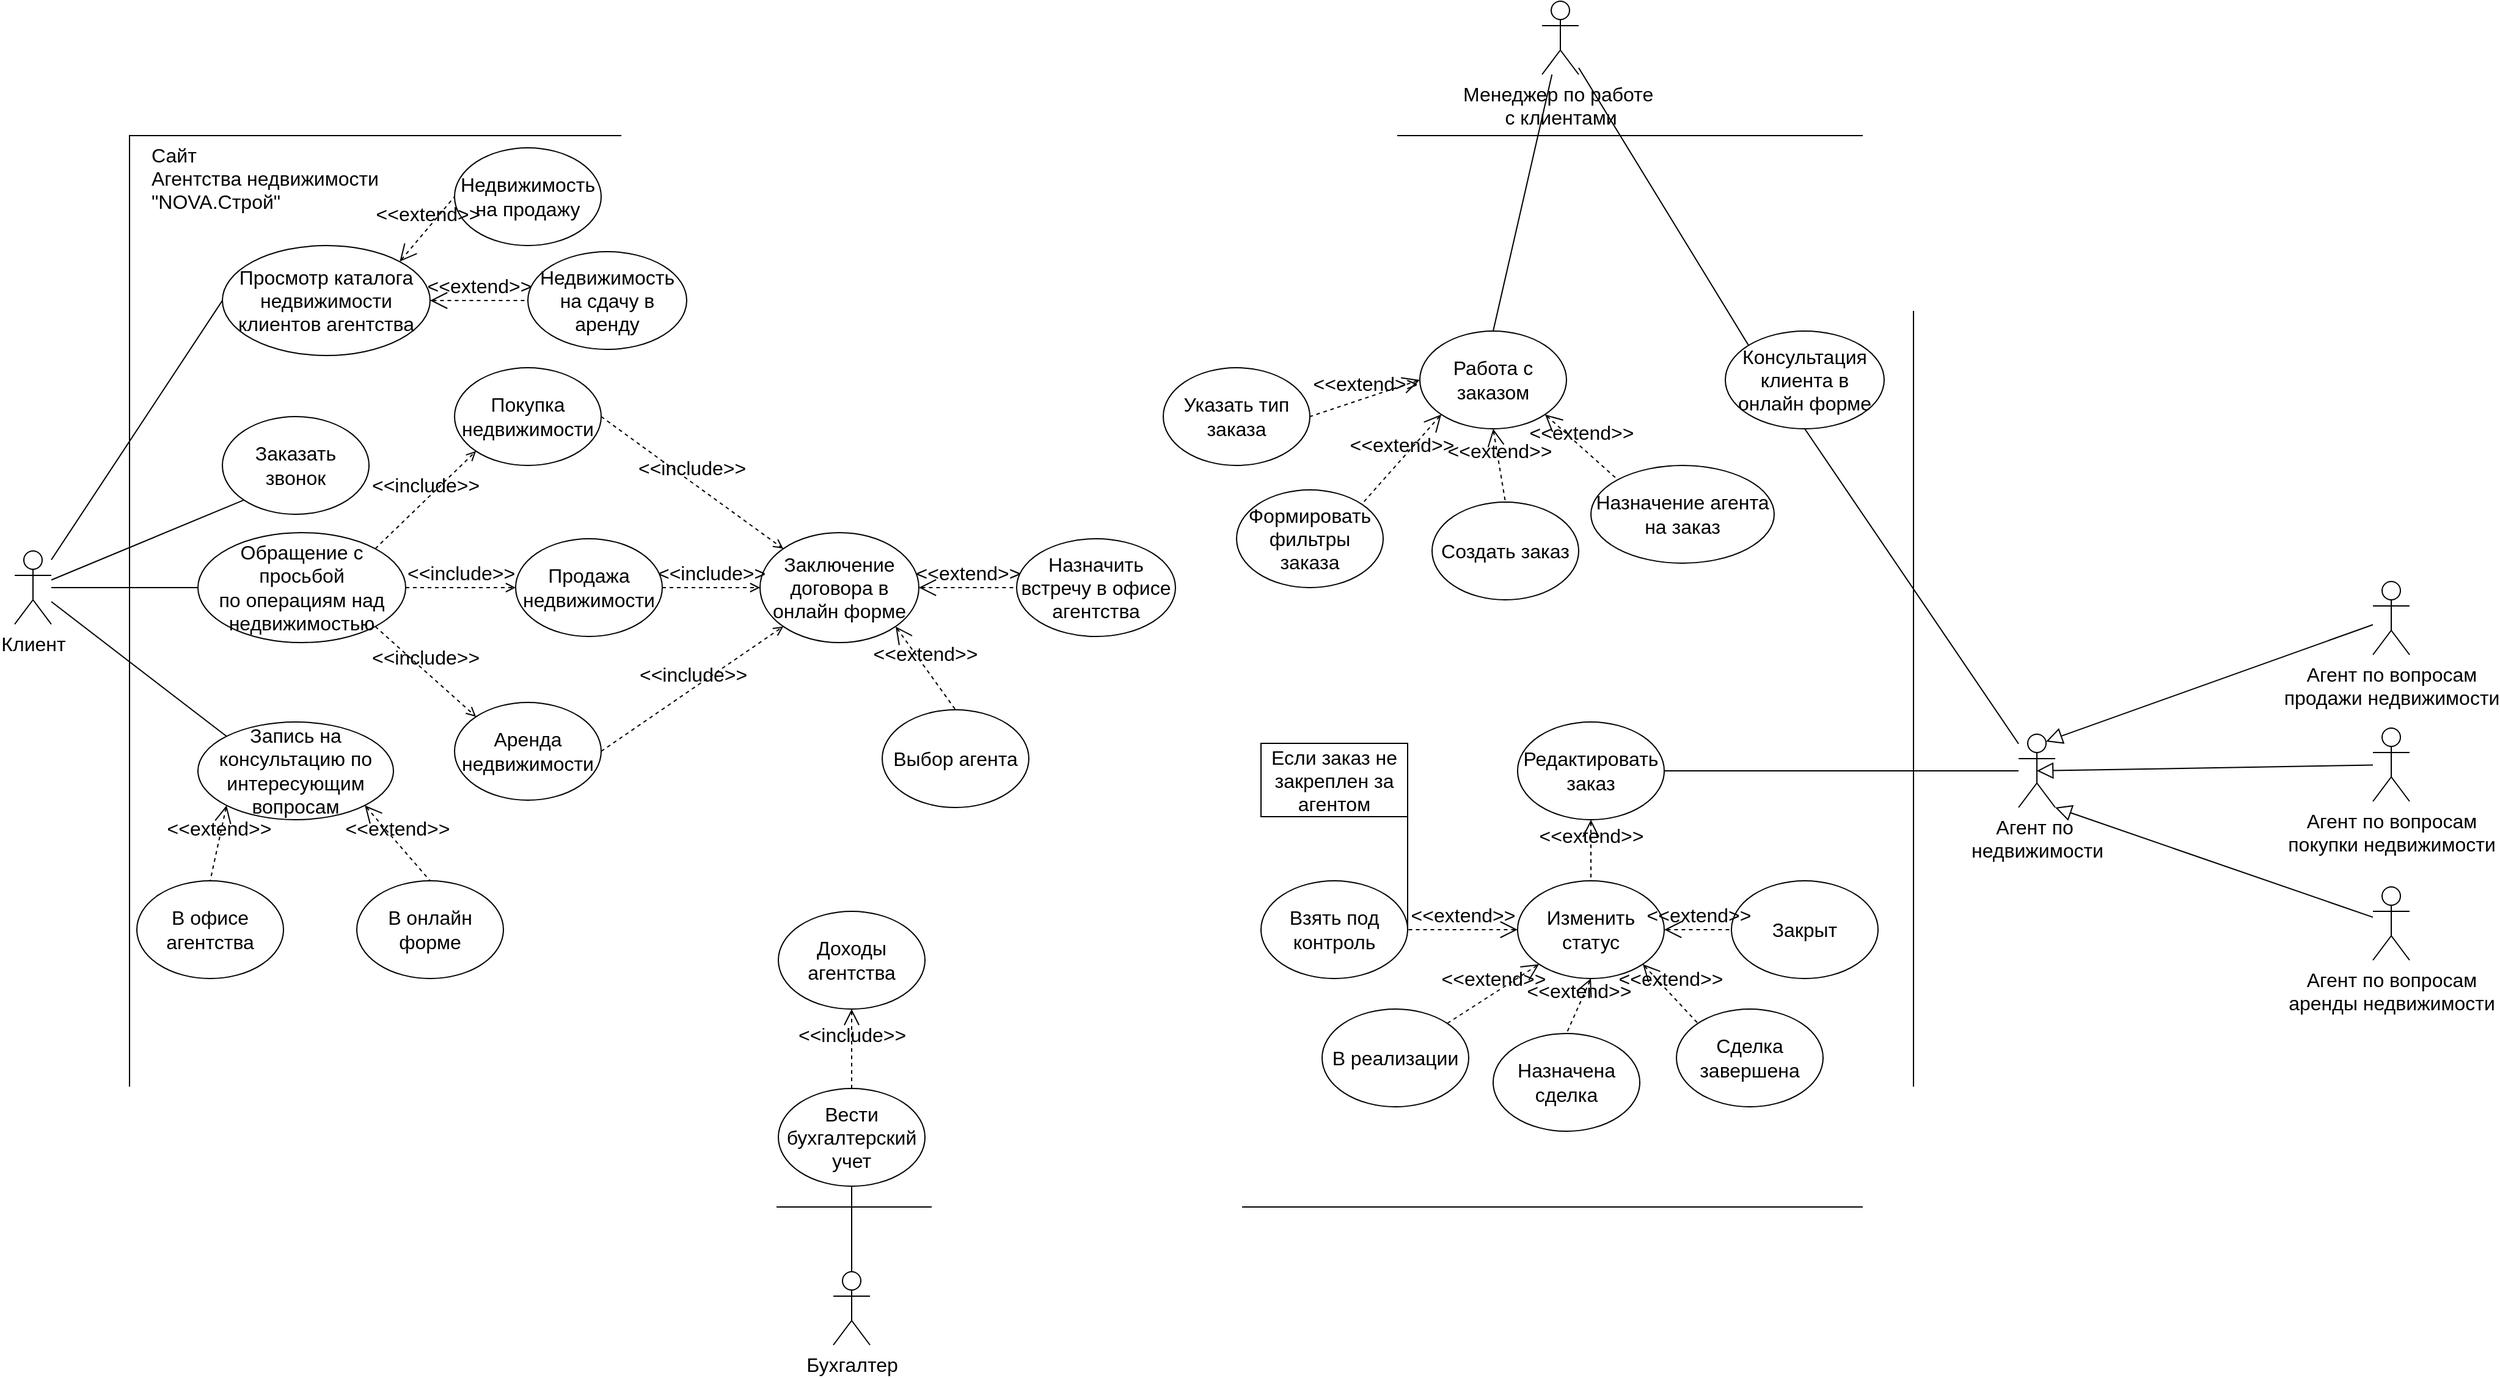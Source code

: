 <mxfile version="20.6.0" type="device"><diagram id="ZbYqi0GbOjYnS4cNyKz0" name="Страница 1"><mxGraphModel dx="2809" dy="2041" grid="1" gridSize="10" guides="1" tooltips="1" connect="1" arrows="1" fold="1" page="1" pageScale="1" pageWidth="1169" pageHeight="827" math="0" shadow="0"><root><mxCell id="0"/><mxCell id="1" parent="0"/><mxCell id="UqVFQyRsKQITe2dzl25y-78" value="" style="rounded=0;whiteSpace=wrap;html=1;fontSize=16;" parent="1" vertex="1"><mxGeometry x="294" y="-50" width="1460" height="877" as="geometry"/></mxCell><mxCell id="UqVFQyRsKQITe2dzl25y-3" style="rounded=0;orthogonalLoop=1;jettySize=auto;html=1;fontSize=16;entryX=0;entryY=0.5;entryDx=0;entryDy=0;endArrow=none;endFill=0;" parent="1" source="UqVFQyRsKQITe2dzl25y-1" target="UqVFQyRsKQITe2dzl25y-2" edge="1"><mxGeometry relative="1" as="geometry"><mxPoint x="270" y="320" as="targetPoint"/></mxGeometry></mxCell><mxCell id="UqVFQyRsKQITe2dzl25y-22" style="edgeStyle=none;rounded=0;orthogonalLoop=1;jettySize=auto;html=1;entryX=0;entryY=0;entryDx=0;entryDy=0;fontSize=16;endArrow=none;endFill=0;" parent="1" source="UqVFQyRsKQITe2dzl25y-1" target="UqVFQyRsKQITe2dzl25y-21" edge="1"><mxGeometry relative="1" as="geometry"/></mxCell><mxCell id="UqVFQyRsKQITe2dzl25y-77" style="edgeStyle=none;rounded=0;orthogonalLoop=1;jettySize=auto;html=1;entryX=0;entryY=1;entryDx=0;entryDy=0;fontSize=16;endArrow=none;endFill=0;endSize=11;" parent="1" source="UqVFQyRsKQITe2dzl25y-1" target="UqVFQyRsKQITe2dzl25y-76" edge="1"><mxGeometry relative="1" as="geometry"/></mxCell><mxCell id="lv6872wSU-0147qb-NPm-3" style="rounded=0;orthogonalLoop=1;jettySize=auto;html=1;entryX=0;entryY=0.5;entryDx=0;entryDy=0;fontSize=16;endArrow=none;endFill=0;" edge="1" parent="1" source="UqVFQyRsKQITe2dzl25y-1" target="lv6872wSU-0147qb-NPm-2"><mxGeometry relative="1" as="geometry"/></mxCell><mxCell id="UqVFQyRsKQITe2dzl25y-1" value="Клиент&lt;br style=&quot;font-size: 16px;&quot;&gt;" style="shape=umlActor;verticalLabelPosition=bottom;verticalAlign=top;html=1;outlineConnect=0;fontSize=16;" parent="1" vertex="1"><mxGeometry x="200" y="290" width="30" height="60" as="geometry"/></mxCell><mxCell id="UqVFQyRsKQITe2dzl25y-2" value="Обращение с&lt;br&gt;просьбой&lt;br&gt;по операциям над недвижимостью" style="ellipse;whiteSpace=wrap;html=1;fontSize=16;" parent="1" vertex="1"><mxGeometry x="350" y="275" width="170" height="90" as="geometry"/></mxCell><mxCell id="UqVFQyRsKQITe2dzl25y-5" value="Покупка недвижимости" style="ellipse;whiteSpace=wrap;html=1;fontSize=16;" parent="1" vertex="1"><mxGeometry x="560" y="140" width="120" height="80" as="geometry"/></mxCell><mxCell id="UqVFQyRsKQITe2dzl25y-6" value="&amp;lt;&amp;lt;include&amp;gt;&amp;gt;" style="edgeStyle=none;html=1;endArrow=open;verticalAlign=bottom;dashed=1;labelBackgroundColor=none;rounded=0;fontSize=16;exitX=1;exitY=0.5;exitDx=0;exitDy=0;entryX=0;entryY=0;entryDx=0;entryDy=0;" parent="1" source="UqVFQyRsKQITe2dzl25y-5" target="UqVFQyRsKQITe2dzl25y-13" edge="1"><mxGeometry width="160" relative="1" as="geometry"><mxPoint x="450" y="310" as="sourcePoint"/><mxPoint x="610" y="310" as="targetPoint"/></mxGeometry></mxCell><mxCell id="UqVFQyRsKQITe2dzl25y-8" value="Продажа недвижимости" style="ellipse;whiteSpace=wrap;html=1;fontSize=16;" parent="1" vertex="1"><mxGeometry x="610" y="280" width="120" height="80" as="geometry"/></mxCell><mxCell id="UqVFQyRsKQITe2dzl25y-10" value="&amp;lt;&amp;lt;include&amp;gt;&amp;gt;" style="edgeStyle=none;html=1;endArrow=open;verticalAlign=bottom;dashed=1;labelBackgroundColor=none;rounded=0;fontSize=16;exitX=1;exitY=0.5;exitDx=0;exitDy=0;entryX=0;entryY=0.5;entryDx=0;entryDy=0;" parent="1" source="UqVFQyRsKQITe2dzl25y-2" target="UqVFQyRsKQITe2dzl25y-8" edge="1"><mxGeometry width="160" relative="1" as="geometry"><mxPoint x="493.62" y="292.83" as="sourcePoint"/><mxPoint x="547.574" y="188.284" as="targetPoint"/></mxGeometry></mxCell><mxCell id="UqVFQyRsKQITe2dzl25y-11" value="Аренда недвижимости" style="ellipse;whiteSpace=wrap;html=1;fontSize=16;" parent="1" vertex="1"><mxGeometry x="560" y="414" width="120" height="80" as="geometry"/></mxCell><mxCell id="UqVFQyRsKQITe2dzl25y-12" value="&amp;lt;&amp;lt;include&amp;gt;&amp;gt;" style="edgeStyle=none;html=1;endArrow=open;verticalAlign=bottom;dashed=1;labelBackgroundColor=none;rounded=0;fontSize=16;exitX=1;exitY=1;exitDx=0;exitDy=0;entryX=0;entryY=0;entryDx=0;entryDy=0;" parent="1" source="UqVFQyRsKQITe2dzl25y-2" target="UqVFQyRsKQITe2dzl25y-11" edge="1"><mxGeometry width="160" relative="1" as="geometry"><mxPoint x="530" y="330" as="sourcePoint"/><mxPoint x="670" y="330" as="targetPoint"/></mxGeometry></mxCell><mxCell id="UqVFQyRsKQITe2dzl25y-13" value="Заключение договора в онлайн форме" style="ellipse;whiteSpace=wrap;html=1;fontSize=16;" parent="1" vertex="1"><mxGeometry x="810" y="275" width="130" height="90" as="geometry"/></mxCell><mxCell id="UqVFQyRsKQITe2dzl25y-16" value="&amp;lt;&amp;lt;include&amp;gt;&amp;gt;" style="edgeStyle=none;html=1;endArrow=open;verticalAlign=bottom;dashed=1;labelBackgroundColor=none;rounded=0;fontSize=16;exitX=1;exitY=0;exitDx=0;exitDy=0;entryX=0;entryY=1;entryDx=0;entryDy=0;" parent="1" source="UqVFQyRsKQITe2dzl25y-2" target="UqVFQyRsKQITe2dzl25y-5" edge="1"><mxGeometry width="160" relative="1" as="geometry"><mxPoint x="650" y="160.0" as="sourcePoint"/><mxPoint x="838.992" y="298.212" as="targetPoint"/></mxGeometry></mxCell><mxCell id="UqVFQyRsKQITe2dzl25y-17" value="&amp;lt;&amp;lt;include&amp;gt;&amp;gt;" style="edgeStyle=none;html=1;endArrow=open;verticalAlign=bottom;dashed=1;labelBackgroundColor=none;rounded=0;fontSize=16;exitX=1;exitY=0.5;exitDx=0;exitDy=0;entryX=0;entryY=0.5;entryDx=0;entryDy=0;" parent="1" source="UqVFQyRsKQITe2dzl25y-8" target="UqVFQyRsKQITe2dzl25y-13" edge="1"><mxGeometry width="160" relative="1" as="geometry"><mxPoint x="505.197" y="298.229" as="sourcePoint"/><mxPoint x="547.574" y="188.284" as="targetPoint"/></mxGeometry></mxCell><mxCell id="UqVFQyRsKQITe2dzl25y-18" value="&amp;lt;&amp;lt;include&amp;gt;&amp;gt;" style="edgeStyle=none;html=1;endArrow=open;verticalAlign=bottom;dashed=1;labelBackgroundColor=none;rounded=0;fontSize=16;exitX=1;exitY=0.5;exitDx=0;exitDy=0;entryX=0;entryY=1;entryDx=0;entryDy=0;" parent="1" source="UqVFQyRsKQITe2dzl25y-11" target="UqVFQyRsKQITe2dzl25y-13" edge="1"><mxGeometry width="160" relative="1" as="geometry"><mxPoint x="505.197" y="361.771" as="sourcePoint"/><mxPoint x="552.574" y="461.716" as="targetPoint"/></mxGeometry></mxCell><mxCell id="UqVFQyRsKQITe2dzl25y-19" value="Назначить встречу в офисе агентства" style="ellipse;whiteSpace=wrap;html=1;fontSize=16;" parent="1" vertex="1"><mxGeometry x="1020" y="280" width="130" height="80" as="geometry"/></mxCell><mxCell id="UqVFQyRsKQITe2dzl25y-20" value="&amp;lt;&amp;lt;extend&amp;gt;&amp;gt;" style="edgeStyle=none;html=1;startArrow=open;endArrow=none;startSize=12;verticalAlign=bottom;dashed=1;labelBackgroundColor=none;rounded=0;fontSize=16;entryX=0;entryY=0.5;entryDx=0;entryDy=0;exitX=1;exitY=0.5;exitDx=0;exitDy=0;" parent="1" source="UqVFQyRsKQITe2dzl25y-13" target="UqVFQyRsKQITe2dzl25y-19" edge="1"><mxGeometry width="160" relative="1" as="geometry"><mxPoint x="660" y="310" as="sourcePoint"/><mxPoint x="820" y="310" as="targetPoint"/></mxGeometry></mxCell><mxCell id="UqVFQyRsKQITe2dzl25y-21" value="Запись на консультацию по интересующим вопросам" style="ellipse;whiteSpace=wrap;html=1;fontSize=16;" parent="1" vertex="1"><mxGeometry x="350" y="430" width="160" height="80" as="geometry"/></mxCell><mxCell id="UqVFQyRsKQITe2dzl25y-23" value="В офисе агентства" style="ellipse;whiteSpace=wrap;html=1;fontSize=16;" parent="1" vertex="1"><mxGeometry x="300" y="560" width="120" height="80" as="geometry"/></mxCell><mxCell id="UqVFQyRsKQITe2dzl25y-24" value="&amp;lt;&amp;lt;extend&amp;gt;&amp;gt;" style="edgeStyle=none;html=1;startArrow=open;endArrow=none;startSize=12;verticalAlign=bottom;dashed=1;labelBackgroundColor=none;rounded=0;fontSize=16;entryX=0.5;entryY=0;entryDx=0;entryDy=0;exitX=0;exitY=1;exitDx=0;exitDy=0;" parent="1" source="UqVFQyRsKQITe2dzl25y-21" target="UqVFQyRsKQITe2dzl25y-23" edge="1"><mxGeometry width="160" relative="1" as="geometry"><mxPoint x="600" y="420" as="sourcePoint"/><mxPoint x="760" y="420" as="targetPoint"/></mxGeometry></mxCell><mxCell id="UqVFQyRsKQITe2dzl25y-25" value="В онлайн форме" style="ellipse;whiteSpace=wrap;html=1;fontSize=16;" parent="1" vertex="1"><mxGeometry x="480" y="560" width="120" height="80" as="geometry"/></mxCell><mxCell id="UqVFQyRsKQITe2dzl25y-26" value="&amp;lt;&amp;lt;extend&amp;gt;&amp;gt;" style="edgeStyle=none;html=1;startArrow=open;endArrow=none;startSize=12;verticalAlign=bottom;dashed=1;labelBackgroundColor=none;rounded=0;fontSize=16;entryX=0.5;entryY=0;entryDx=0;entryDy=0;exitX=1;exitY=1;exitDx=0;exitDy=0;" parent="1" source="UqVFQyRsKQITe2dzl25y-21" target="UqVFQyRsKQITe2dzl25y-25" edge="1"><mxGeometry width="160" relative="1" as="geometry"><mxPoint x="383.431" y="508.284" as="sourcePoint"/><mxPoint x="360" y="570" as="targetPoint"/></mxGeometry></mxCell><mxCell id="UqVFQyRsKQITe2dzl25y-27" value="Выбор агента" style="ellipse;whiteSpace=wrap;html=1;fontSize=16;" parent="1" vertex="1"><mxGeometry x="910" y="420" width="120" height="80" as="geometry"/></mxCell><mxCell id="UqVFQyRsKQITe2dzl25y-31" style="edgeStyle=none;rounded=0;orthogonalLoop=1;jettySize=auto;html=1;entryX=0.5;entryY=0;entryDx=0;entryDy=0;fontSize=16;endArrow=none;endFill=0;" parent="1" source="UqVFQyRsKQITe2dzl25y-29" target="UqVFQyRsKQITe2dzl25y-30" edge="1"><mxGeometry relative="1" as="geometry"/></mxCell><mxCell id="UqVFQyRsKQITe2dzl25y-39" style="edgeStyle=none;rounded=0;orthogonalLoop=1;jettySize=auto;html=1;entryX=0;entryY=0;entryDx=0;entryDy=0;fontSize=16;endArrow=none;endFill=0;" parent="1" source="UqVFQyRsKQITe2dzl25y-29" target="UqVFQyRsKQITe2dzl25y-38" edge="1"><mxGeometry relative="1" as="geometry"/></mxCell><mxCell id="UqVFQyRsKQITe2dzl25y-29" value="Менеджер по работе&amp;nbsp;&lt;br&gt;с клиентами" style="shape=umlActor;html=1;verticalLabelPosition=bottom;verticalAlign=top;align=center;fontSize=16;" parent="1" vertex="1"><mxGeometry x="1450" y="-160" width="30" height="60" as="geometry"/></mxCell><mxCell id="UqVFQyRsKQITe2dzl25y-30" value="Работа с заказом" style="ellipse;whiteSpace=wrap;html=1;fontSize=16;" parent="1" vertex="1"><mxGeometry x="1350" y="110" width="120" height="80" as="geometry"/></mxCell><mxCell id="UqVFQyRsKQITe2dzl25y-32" value="Формировать&lt;br&gt;фильтры заказа" style="ellipse;whiteSpace=wrap;html=1;fontSize=16;" parent="1" vertex="1"><mxGeometry x="1200" y="240" width="120" height="80" as="geometry"/></mxCell><mxCell id="UqVFQyRsKQITe2dzl25y-33" value="&amp;lt;&amp;lt;extend&amp;gt;&amp;gt;" style="edgeStyle=none;html=1;startArrow=open;endArrow=none;startSize=12;verticalAlign=bottom;dashed=1;labelBackgroundColor=none;rounded=0;fontSize=16;entryX=1;entryY=0;entryDx=0;entryDy=0;exitX=0;exitY=1;exitDx=0;exitDy=0;" parent="1" source="UqVFQyRsKQITe2dzl25y-30" target="UqVFQyRsKQITe2dzl25y-32" edge="1"><mxGeometry width="160" relative="1" as="geometry"><mxPoint x="1220" y="130" as="sourcePoint"/><mxPoint x="1380" y="130" as="targetPoint"/></mxGeometry></mxCell><mxCell id="UqVFQyRsKQITe2dzl25y-34" value="Создать заказ" style="ellipse;whiteSpace=wrap;html=1;fontSize=16;" parent="1" vertex="1"><mxGeometry x="1360" y="250" width="120" height="80" as="geometry"/></mxCell><mxCell id="UqVFQyRsKQITe2dzl25y-35" value="&amp;lt;&amp;lt;extend&amp;gt;&amp;gt;" style="edgeStyle=none;html=1;startArrow=open;endArrow=none;startSize=12;verticalAlign=bottom;dashed=1;labelBackgroundColor=none;rounded=0;fontSize=16;entryX=0.5;entryY=0;entryDx=0;entryDy=0;exitX=0.5;exitY=1;exitDx=0;exitDy=0;" parent="1" source="UqVFQyRsKQITe2dzl25y-30" target="UqVFQyRsKQITe2dzl25y-34" edge="1"><mxGeometry width="160" relative="1" as="geometry"><mxPoint x="1377.574" y="188.284" as="sourcePoint"/><mxPoint x="1312.426" y="261.716" as="targetPoint"/></mxGeometry></mxCell><mxCell id="UqVFQyRsKQITe2dzl25y-36" value="Назначение агента на заказ" style="ellipse;whiteSpace=wrap;html=1;fontSize=16;" parent="1" vertex="1"><mxGeometry x="1490" y="220" width="150" height="80" as="geometry"/></mxCell><mxCell id="UqVFQyRsKQITe2dzl25y-37" value="&amp;lt;&amp;lt;extend&amp;gt;&amp;gt;" style="edgeStyle=none;html=1;startArrow=open;endArrow=none;startSize=12;verticalAlign=bottom;dashed=1;labelBackgroundColor=none;rounded=0;fontSize=16;entryX=0;entryY=0;entryDx=0;entryDy=0;exitX=1;exitY=1;exitDx=0;exitDy=0;" parent="1" source="UqVFQyRsKQITe2dzl25y-30" target="UqVFQyRsKQITe2dzl25y-36" edge="1"><mxGeometry width="160" relative="1" as="geometry"><mxPoint x="1420" y="200.0" as="sourcePoint"/><mxPoint x="1430" y="260.0" as="targetPoint"/></mxGeometry></mxCell><mxCell id="UqVFQyRsKQITe2dzl25y-38" value="Консультация клиента в онлайн форме" style="ellipse;whiteSpace=wrap;html=1;fontSize=16;" parent="1" vertex="1"><mxGeometry x="1600" y="110" width="130" height="80" as="geometry"/></mxCell><mxCell id="UqVFQyRsKQITe2dzl25y-47" style="edgeStyle=none;rounded=0;orthogonalLoop=1;jettySize=auto;html=1;entryX=0.75;entryY=0.1;entryDx=0;entryDy=0;entryPerimeter=0;fontSize=16;endArrow=block;endFill=0;endSize=11;" parent="1" source="UqVFQyRsKQITe2dzl25y-40" target="UqVFQyRsKQITe2dzl25y-46" edge="1"><mxGeometry relative="1" as="geometry"/></mxCell><mxCell id="UqVFQyRsKQITe2dzl25y-40" value="Агент по вопросам&lt;br&gt;продажи недвижимости" style="shape=umlActor;html=1;verticalLabelPosition=bottom;verticalAlign=top;align=center;fontSize=16;" parent="1" vertex="1"><mxGeometry x="2130" y="315" width="30" height="60" as="geometry"/></mxCell><mxCell id="UqVFQyRsKQITe2dzl25y-48" style="edgeStyle=none;rounded=0;orthogonalLoop=1;jettySize=auto;html=1;fontSize=16;endArrow=block;endFill=0;endSize=11;entryX=0.5;entryY=0.5;entryDx=0;entryDy=0;entryPerimeter=0;" parent="1" source="UqVFQyRsKQITe2dzl25y-41" target="UqVFQyRsKQITe2dzl25y-46" edge="1"><mxGeometry relative="1" as="geometry"><mxPoint x="1920" y="465" as="targetPoint"/></mxGeometry></mxCell><mxCell id="UqVFQyRsKQITe2dzl25y-41" value="Агент по вопросам&lt;br&gt;покупки недвижимости" style="shape=umlActor;html=1;verticalLabelPosition=bottom;verticalAlign=top;align=center;fontSize=16;" parent="1" vertex="1"><mxGeometry x="2130" y="435" width="30" height="60" as="geometry"/></mxCell><mxCell id="UqVFQyRsKQITe2dzl25y-49" style="edgeStyle=none;rounded=0;orthogonalLoop=1;jettySize=auto;html=1;entryX=1;entryY=1;entryDx=0;entryDy=0;entryPerimeter=0;fontSize=16;endArrow=block;endFill=0;endSize=11;" parent="1" source="UqVFQyRsKQITe2dzl25y-43" target="UqVFQyRsKQITe2dzl25y-46" edge="1"><mxGeometry relative="1" as="geometry"/></mxCell><mxCell id="UqVFQyRsKQITe2dzl25y-43" value="Агент по вопросам&lt;br&gt;аренды недвижимости" style="shape=umlActor;verticalLabelPosition=bottom;verticalAlign=top;html=1;outlineConnect=0;fontSize=16;" parent="1" vertex="1"><mxGeometry x="2130" y="565" width="30" height="60" as="geometry"/></mxCell><mxCell id="UqVFQyRsKQITe2dzl25y-44" value="Указать тип&lt;br&gt;заказа" style="ellipse;whiteSpace=wrap;html=1;fontSize=16;" parent="1" vertex="1"><mxGeometry x="1140" y="140" width="120" height="80" as="geometry"/></mxCell><mxCell id="UqVFQyRsKQITe2dzl25y-45" value="&amp;lt;&amp;lt;extend&amp;gt;&amp;gt;" style="edgeStyle=none;html=1;startArrow=open;endArrow=none;startSize=12;verticalAlign=bottom;dashed=1;labelBackgroundColor=none;rounded=0;fontSize=16;entryX=1;entryY=0.5;entryDx=0;entryDy=0;exitX=0;exitY=0.5;exitDx=0;exitDy=0;" parent="1" source="UqVFQyRsKQITe2dzl25y-30" target="UqVFQyRsKQITe2dzl25y-44" edge="1"><mxGeometry width="160" relative="1" as="geometry"><mxPoint x="1377.574" y="188.284" as="sourcePoint"/><mxPoint x="1312.426" y="261.716" as="targetPoint"/></mxGeometry></mxCell><mxCell id="UqVFQyRsKQITe2dzl25y-52" style="edgeStyle=none;rounded=0;orthogonalLoop=1;jettySize=auto;html=1;entryX=1;entryY=0.5;entryDx=0;entryDy=0;fontSize=16;endArrow=none;endFill=0;endSize=11;" parent="1" source="UqVFQyRsKQITe2dzl25y-46" target="UqVFQyRsKQITe2dzl25y-50" edge="1"><mxGeometry relative="1" as="geometry"/></mxCell><mxCell id="UqVFQyRsKQITe2dzl25y-69" style="edgeStyle=none;rounded=0;orthogonalLoop=1;jettySize=auto;html=1;entryX=0.5;entryY=1;entryDx=0;entryDy=0;fontSize=16;endArrow=none;endFill=0;endSize=11;" parent="1" source="UqVFQyRsKQITe2dzl25y-46" target="UqVFQyRsKQITe2dzl25y-38" edge="1"><mxGeometry relative="1" as="geometry"/></mxCell><mxCell id="UqVFQyRsKQITe2dzl25y-46" value="Агент по&amp;nbsp;&lt;br&gt;недвижимости" style="shape=umlActor;html=1;verticalLabelPosition=bottom;verticalAlign=top;align=center;fontSize=16;" parent="1" vertex="1"><mxGeometry x="1840" y="440" width="30" height="60" as="geometry"/></mxCell><mxCell id="UqVFQyRsKQITe2dzl25y-50" value="Редактировать заказ" style="ellipse;whiteSpace=wrap;html=1;fontSize=16;" parent="1" vertex="1"><mxGeometry x="1430" y="430" width="120" height="80" as="geometry"/></mxCell><mxCell id="UqVFQyRsKQITe2dzl25y-53" value="Изменить статус" style="ellipse;whiteSpace=wrap;html=1;fontSize=16;" parent="1" vertex="1"><mxGeometry x="1430" y="560" width="120" height="80" as="geometry"/></mxCell><mxCell id="UqVFQyRsKQITe2dzl25y-54" value="&amp;lt;&amp;lt;extend&amp;gt;&amp;gt;" style="edgeStyle=none;html=1;startArrow=open;endArrow=none;startSize=12;verticalAlign=bottom;dashed=1;labelBackgroundColor=none;rounded=0;fontSize=16;entryX=0.5;entryY=0;entryDx=0;entryDy=0;exitX=0.5;exitY=1;exitDx=0;exitDy=0;" parent="1" source="UqVFQyRsKQITe2dzl25y-50" target="UqVFQyRsKQITe2dzl25y-53" edge="1"><mxGeometry width="160" relative="1" as="geometry"><mxPoint x="1520" y="412.5" as="sourcePoint"/><mxPoint x="1680" y="412.5" as="targetPoint"/></mxGeometry></mxCell><mxCell id="UqVFQyRsKQITe2dzl25y-55" value="Взять под контроль" style="ellipse;whiteSpace=wrap;html=1;fontSize=16;" parent="1" vertex="1"><mxGeometry x="1220" y="560" width="120" height="80" as="geometry"/></mxCell><mxCell id="UqVFQyRsKQITe2dzl25y-56" value="&amp;lt;&amp;lt;extend&amp;gt;&amp;gt;" style="edgeStyle=none;html=1;startArrow=open;endArrow=none;startSize=12;verticalAlign=bottom;dashed=1;labelBackgroundColor=none;rounded=0;fontSize=16;entryX=1;entryY=0.5;entryDx=0;entryDy=0;exitX=0;exitY=0.5;exitDx=0;exitDy=0;" parent="1" source="UqVFQyRsKQITe2dzl25y-53" target="UqVFQyRsKQITe2dzl25y-55" edge="1"><mxGeometry width="160" relative="1" as="geometry"><mxPoint x="1390" y="585" as="sourcePoint"/><mxPoint x="1550" y="585" as="targetPoint"/></mxGeometry></mxCell><mxCell id="UqVFQyRsKQITe2dzl25y-58" style="edgeStyle=none;rounded=0;orthogonalLoop=1;jettySize=auto;html=1;fontSize=16;endArrow=none;endFill=0;endSize=11;exitX=1;exitY=1;exitDx=0;exitDy=0;" parent="1" source="UqVFQyRsKQITe2dzl25y-57" edge="1"><mxGeometry relative="1" as="geometry"><mxPoint x="1340" y="602" as="targetPoint"/></mxGeometry></mxCell><mxCell id="UqVFQyRsKQITe2dzl25y-57" value="Если заказ не закреплен за агентом" style="rounded=0;whiteSpace=wrap;html=1;fontSize=16;" parent="1" vertex="1"><mxGeometry x="1220" y="447.5" width="120" height="60" as="geometry"/></mxCell><mxCell id="UqVFQyRsKQITe2dzl25y-59" value="В реализации" style="ellipse;whiteSpace=wrap;html=1;fontSize=16;" parent="1" vertex="1"><mxGeometry x="1270" y="665" width="120" height="80" as="geometry"/></mxCell><mxCell id="UqVFQyRsKQITe2dzl25y-61" value="&amp;lt;&amp;lt;extend&amp;gt;&amp;gt;" style="edgeStyle=none;html=1;startArrow=open;endArrow=none;startSize=12;verticalAlign=bottom;dashed=1;labelBackgroundColor=none;rounded=0;fontSize=16;entryX=1;entryY=0;entryDx=0;entryDy=0;exitX=0;exitY=1;exitDx=0;exitDy=0;" parent="1" source="UqVFQyRsKQITe2dzl25y-53" target="UqVFQyRsKQITe2dzl25y-59" edge="1"><mxGeometry width="160" relative="1" as="geometry"><mxPoint x="1440" y="610" as="sourcePoint"/><mxPoint x="1382.426" y="626.716" as="targetPoint"/></mxGeometry></mxCell><mxCell id="UqVFQyRsKQITe2dzl25y-62" value="Назначена сделка" style="ellipse;whiteSpace=wrap;html=1;fontSize=16;" parent="1" vertex="1"><mxGeometry x="1410" y="685" width="120" height="80" as="geometry"/></mxCell><mxCell id="UqVFQyRsKQITe2dzl25y-63" value="&amp;lt;&amp;lt;extend&amp;gt;&amp;gt;" style="edgeStyle=none;html=1;startArrow=open;endArrow=none;startSize=12;verticalAlign=bottom;dashed=1;labelBackgroundColor=none;rounded=0;fontSize=16;entryX=0.5;entryY=0;entryDx=0;entryDy=0;exitX=0.5;exitY=1;exitDx=0;exitDy=0;" parent="1" source="UqVFQyRsKQITe2dzl25y-53" target="UqVFQyRsKQITe2dzl25y-62" edge="1"><mxGeometry width="160" relative="1" as="geometry"><mxPoint x="1420" y="575" as="sourcePoint"/><mxPoint x="1580" y="575" as="targetPoint"/></mxGeometry></mxCell><mxCell id="UqVFQyRsKQITe2dzl25y-64" value="Сделка завершена" style="ellipse;whiteSpace=wrap;html=1;fontSize=16;" parent="1" vertex="1"><mxGeometry x="1560" y="665" width="120" height="80" as="geometry"/></mxCell><mxCell id="UqVFQyRsKQITe2dzl25y-65" value="&amp;lt;&amp;lt;extend&amp;gt;&amp;gt;" style="edgeStyle=none;html=1;startArrow=open;endArrow=none;startSize=12;verticalAlign=bottom;dashed=1;labelBackgroundColor=none;rounded=0;fontSize=16;entryX=0;entryY=0;entryDx=0;entryDy=0;exitX=1;exitY=1;exitDx=0;exitDy=0;" parent="1" source="UqVFQyRsKQITe2dzl25y-53" target="UqVFQyRsKQITe2dzl25y-64" edge="1"><mxGeometry width="160" relative="1" as="geometry"><mxPoint x="1500" y="650" as="sourcePoint"/><mxPoint x="1480" y="695" as="targetPoint"/></mxGeometry></mxCell><mxCell id="UqVFQyRsKQITe2dzl25y-66" value="Закрыт" style="ellipse;whiteSpace=wrap;html=1;fontSize=16;" parent="1" vertex="1"><mxGeometry x="1605" y="560" width="120" height="80" as="geometry"/></mxCell><mxCell id="UqVFQyRsKQITe2dzl25y-67" value="&amp;lt;&amp;lt;extend&amp;gt;&amp;gt;" style="edgeStyle=none;html=1;startArrow=open;endArrow=none;startSize=12;verticalAlign=bottom;dashed=1;labelBackgroundColor=none;rounded=0;fontSize=16;entryX=0;entryY=0.5;entryDx=0;entryDy=0;exitX=1;exitY=0.5;exitDx=0;exitDy=0;" parent="1" source="UqVFQyRsKQITe2dzl25y-53" target="UqVFQyRsKQITe2dzl25y-66" edge="1"><mxGeometry width="160" relative="1" as="geometry"><mxPoint x="1400" y="575" as="sourcePoint"/><mxPoint x="1560" y="575" as="targetPoint"/></mxGeometry></mxCell><mxCell id="UqVFQyRsKQITe2dzl25y-72" style="edgeStyle=none;rounded=0;orthogonalLoop=1;jettySize=auto;html=1;entryX=0.5;entryY=1;entryDx=0;entryDy=0;fontSize=16;endArrow=none;endFill=0;endSize=11;" parent="1" source="UqVFQyRsKQITe2dzl25y-70" target="UqVFQyRsKQITe2dzl25y-71" edge="1"><mxGeometry relative="1" as="geometry"/></mxCell><mxCell id="UqVFQyRsKQITe2dzl25y-70" value="Бухгалтер" style="shape=umlActor;html=1;verticalLabelPosition=bottom;verticalAlign=top;align=center;fontSize=16;" parent="1" vertex="1"><mxGeometry x="870" y="880" width="30" height="60" as="geometry"/></mxCell><mxCell id="UqVFQyRsKQITe2dzl25y-71" value="Вести бухгалтерский учет" style="ellipse;whiteSpace=wrap;html=1;fontSize=16;" parent="1" vertex="1"><mxGeometry x="825" y="730" width="120" height="80" as="geometry"/></mxCell><mxCell id="UqVFQyRsKQITe2dzl25y-73" value="Доходы агентства" style="ellipse;whiteSpace=wrap;html=1;fontSize=16;" parent="1" vertex="1"><mxGeometry x="825" y="585" width="120" height="80" as="geometry"/></mxCell><mxCell id="UqVFQyRsKQITe2dzl25y-74" value="&amp;lt;&amp;lt;include&amp;gt;&amp;gt;" style="edgeStyle=none;html=1;endArrow=open;verticalAlign=bottom;dashed=1;labelBackgroundColor=none;rounded=0;fontSize=16;endSize=11;exitX=0.5;exitY=0;exitDx=0;exitDy=0;entryX=0.5;entryY=1;entryDx=0;entryDy=0;" parent="1" source="UqVFQyRsKQITe2dzl25y-71" target="UqVFQyRsKQITe2dzl25y-73" edge="1"><mxGeometry width="160" relative="1" as="geometry"><mxPoint x="900" y="610" as="sourcePoint"/><mxPoint x="1060" y="610" as="targetPoint"/></mxGeometry></mxCell><mxCell id="UqVFQyRsKQITe2dzl25y-75" value="&amp;lt;&amp;lt;extend&amp;gt;&amp;gt;" style="edgeStyle=none;html=1;startArrow=open;endArrow=none;startSize=12;verticalAlign=bottom;dashed=1;labelBackgroundColor=none;rounded=0;fontSize=16;entryX=0.5;entryY=0;entryDx=0;entryDy=0;exitX=1;exitY=1;exitDx=0;exitDy=0;" parent="1" source="UqVFQyRsKQITe2dzl25y-13" target="UqVFQyRsKQITe2dzl25y-27" edge="1"><mxGeometry width="160" relative="1" as="geometry"><mxPoint x="920" y="370" as="sourcePoint"/><mxPoint x="1080" y="370" as="targetPoint"/></mxGeometry></mxCell><mxCell id="UqVFQyRsKQITe2dzl25y-76" value="Заказать звонок" style="ellipse;whiteSpace=wrap;html=1;fontSize=16;" parent="1" vertex="1"><mxGeometry x="370" y="180" width="120" height="80" as="geometry"/></mxCell><mxCell id="lv6872wSU-0147qb-NPm-1" value="Сайт&amp;nbsp;&lt;br&gt;Агентства недвижимости &quot;NOVA.Строй&quot;" style="text;html=1;strokeColor=none;fillColor=none;align=left;verticalAlign=middle;whiteSpace=wrap;rounded=0;fontSize=16;" vertex="1" parent="1"><mxGeometry x="310" y="-50" width="270" height="70" as="geometry"/></mxCell><mxCell id="lv6872wSU-0147qb-NPm-2" value="Просмотр каталога недвижимости клиентов агентства" style="ellipse;whiteSpace=wrap;html=1;fontSize=16;" vertex="1" parent="1"><mxGeometry x="370" y="40" width="170" height="90" as="geometry"/></mxCell><mxCell id="lv6872wSU-0147qb-NPm-4" value="Недвижимость на продажу" style="ellipse;whiteSpace=wrap;html=1;fontSize=16;" vertex="1" parent="1"><mxGeometry x="560" y="-40" width="120" height="80" as="geometry"/></mxCell><mxCell id="lv6872wSU-0147qb-NPm-5" value="&amp;lt;&amp;lt;extend&amp;gt;&amp;gt;" style="edgeStyle=none;html=1;startArrow=open;endArrow=none;startSize=12;verticalAlign=bottom;dashed=1;labelBackgroundColor=none;rounded=0;fontSize=16;entryX=0;entryY=0.5;entryDx=0;entryDy=0;exitX=1;exitY=0;exitDx=0;exitDy=0;" edge="1" parent="1" source="lv6872wSU-0147qb-NPm-2" target="lv6872wSU-0147qb-NPm-4"><mxGeometry width="160" relative="1" as="geometry"><mxPoint x="560" y="220" as="sourcePoint"/><mxPoint x="720" y="220" as="targetPoint"/></mxGeometry></mxCell><mxCell id="lv6872wSU-0147qb-NPm-6" value="Недвижимость на сдачу в аренду" style="ellipse;whiteSpace=wrap;html=1;fontSize=16;" vertex="1" parent="1"><mxGeometry x="620" y="45" width="130" height="80" as="geometry"/></mxCell><mxCell id="lv6872wSU-0147qb-NPm-7" value="&amp;lt;&amp;lt;extend&amp;gt;&amp;gt;" style="edgeStyle=none;html=1;startArrow=open;endArrow=none;startSize=12;verticalAlign=bottom;dashed=1;labelBackgroundColor=none;rounded=0;fontSize=16;entryX=0;entryY=0.5;entryDx=0;entryDy=0;exitX=1;exitY=0.5;exitDx=0;exitDy=0;" edge="1" parent="1" source="lv6872wSU-0147qb-NPm-2" target="lv6872wSU-0147qb-NPm-6"><mxGeometry width="160" relative="1" as="geometry"><mxPoint x="560" y="200" as="sourcePoint"/><mxPoint x="720" y="200" as="targetPoint"/></mxGeometry></mxCell></root></mxGraphModel></diagram></mxfile>

